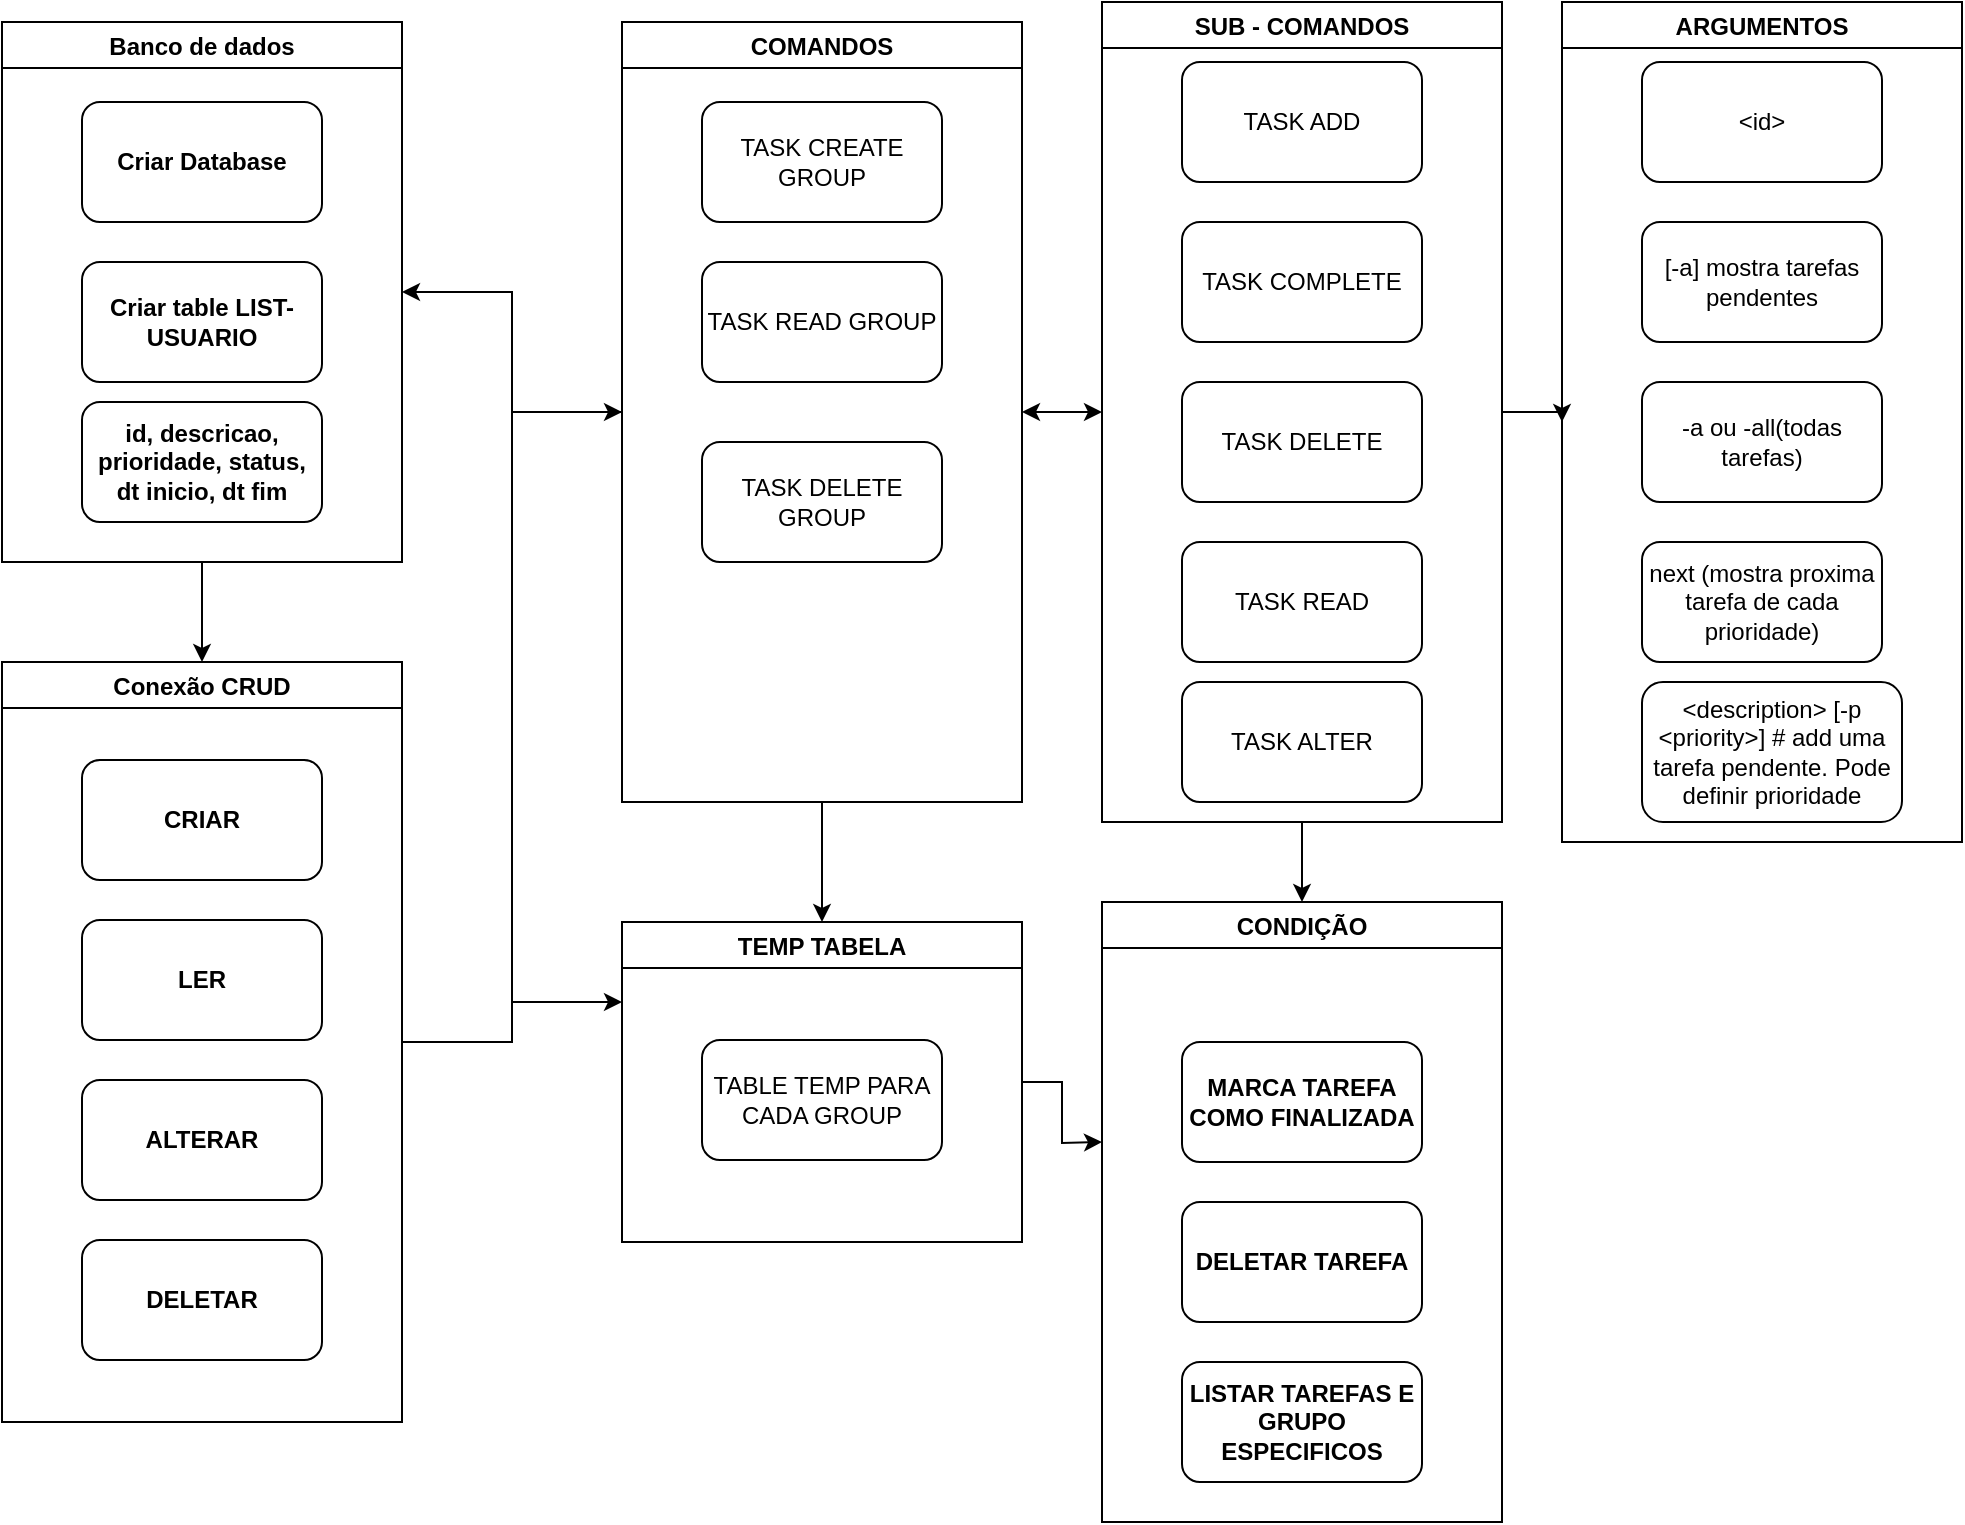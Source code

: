 <mxfile version="20.3.6" type="device"><diagram id="gocnwZnrbKH2PbFXx6hE" name="Página-1"><mxGraphModel dx="1278" dy="668" grid="1" gridSize="10" guides="1" tooltips="1" connect="1" arrows="1" fold="1" page="1" pageScale="1" pageWidth="827" pageHeight="1169" math="0" shadow="0"><root><mxCell id="0"/><mxCell id="1" parent="0"/><mxCell id="4MboUbQ8wt5pbyr7VCbz-31" style="edgeStyle=orthogonalEdgeStyle;rounded=0;orthogonalLoop=1;jettySize=auto;html=1;entryX=0;entryY=0.5;entryDx=0;entryDy=0;" parent="1" source="4MboUbQ8wt5pbyr7VCbz-2" target="4MboUbQ8wt5pbyr7VCbz-11" edge="1"><mxGeometry relative="1" as="geometry"/></mxCell><mxCell id="4MboUbQ8wt5pbyr7VCbz-44" style="edgeStyle=orthogonalEdgeStyle;rounded=0;orthogonalLoop=1;jettySize=auto;html=1;entryX=0;entryY=0.25;entryDx=0;entryDy=0;" parent="1" source="4MboUbQ8wt5pbyr7VCbz-2" target="4MboUbQ8wt5pbyr7VCbz-17" edge="1"><mxGeometry relative="1" as="geometry"/></mxCell><mxCell id="4MboUbQ8wt5pbyr7VCbz-2" value="Conexão CRUD" style="swimlane;" parent="1" vertex="1"><mxGeometry x="60" y="470" width="200" height="380" as="geometry"/></mxCell><mxCell id="4MboUbQ8wt5pbyr7VCbz-6" value="CRIAR" style="rounded=1;whiteSpace=wrap;html=1;fontStyle=1" parent="4MboUbQ8wt5pbyr7VCbz-2" vertex="1"><mxGeometry x="40" y="49" width="120" height="60" as="geometry"/></mxCell><mxCell id="4MboUbQ8wt5pbyr7VCbz-24" value="LER" style="rounded=1;whiteSpace=wrap;html=1;fontStyle=1" parent="4MboUbQ8wt5pbyr7VCbz-2" vertex="1"><mxGeometry x="40" y="129" width="120" height="60" as="geometry"/></mxCell><mxCell id="4MboUbQ8wt5pbyr7VCbz-25" value="ALTERAR" style="rounded=1;whiteSpace=wrap;html=1;fontStyle=1" parent="4MboUbQ8wt5pbyr7VCbz-2" vertex="1"><mxGeometry x="40" y="209" width="120" height="60" as="geometry"/></mxCell><mxCell id="4MboUbQ8wt5pbyr7VCbz-26" value="DELETAR" style="rounded=1;whiteSpace=wrap;html=1;fontStyle=1" parent="4MboUbQ8wt5pbyr7VCbz-2" vertex="1"><mxGeometry x="40" y="289" width="120" height="60" as="geometry"/></mxCell><mxCell id="4MboUbQ8wt5pbyr7VCbz-42" style="edgeStyle=orthogonalEdgeStyle;rounded=0;orthogonalLoop=1;jettySize=auto;html=1;entryX=0.5;entryY=0;entryDx=0;entryDy=0;" parent="1" source="4MboUbQ8wt5pbyr7VCbz-8" target="4MboUbQ8wt5pbyr7VCbz-2" edge="1"><mxGeometry relative="1" as="geometry"/></mxCell><mxCell id="4MboUbQ8wt5pbyr7VCbz-8" value="Banco de dados" style="swimlane;" parent="1" vertex="1"><mxGeometry x="60" y="150" width="200" height="270" as="geometry"/></mxCell><mxCell id="4MboUbQ8wt5pbyr7VCbz-9" value="Criar Database" style="rounded=1;whiteSpace=wrap;html=1;fontStyle=1" parent="4MboUbQ8wt5pbyr7VCbz-8" vertex="1"><mxGeometry x="40" y="40" width="120" height="60" as="geometry"/></mxCell><mxCell id="4MboUbQ8wt5pbyr7VCbz-10" value="Criar table LIST-USUARIO" style="rounded=1;whiteSpace=wrap;html=1;fontStyle=1" parent="4MboUbQ8wt5pbyr7VCbz-8" vertex="1"><mxGeometry x="40" y="120" width="120" height="60" as="geometry"/></mxCell><mxCell id="4MboUbQ8wt5pbyr7VCbz-12" value="id, descricao, prioridade, status, dt inicio, dt fim" style="rounded=1;whiteSpace=wrap;html=1;fontStyle=1" parent="4MboUbQ8wt5pbyr7VCbz-8" vertex="1"><mxGeometry x="40" y="190" width="120" height="60" as="geometry"/></mxCell><mxCell id="4MboUbQ8wt5pbyr7VCbz-43" style="edgeStyle=orthogonalEdgeStyle;rounded=0;orthogonalLoop=1;jettySize=auto;html=1;entryX=1;entryY=0.5;entryDx=0;entryDy=0;" parent="1" source="4MboUbQ8wt5pbyr7VCbz-11" target="4MboUbQ8wt5pbyr7VCbz-8" edge="1"><mxGeometry relative="1" as="geometry"/></mxCell><mxCell id="4MboUbQ8wt5pbyr7VCbz-57" style="edgeStyle=orthogonalEdgeStyle;rounded=0;orthogonalLoop=1;jettySize=auto;html=1;entryX=0.5;entryY=0;entryDx=0;entryDy=0;" parent="1" source="4MboUbQ8wt5pbyr7VCbz-11" target="4MboUbQ8wt5pbyr7VCbz-17" edge="1"><mxGeometry relative="1" as="geometry"/></mxCell><mxCell id="4MboUbQ8wt5pbyr7VCbz-11" value="COMANDOS" style="swimlane;" parent="1" vertex="1"><mxGeometry x="370" y="150" width="200" height="390" as="geometry"/></mxCell><mxCell id="4MboUbQ8wt5pbyr7VCbz-27" value="TASK CREATE GROUP" style="rounded=1;whiteSpace=wrap;html=1;" parent="4MboUbQ8wt5pbyr7VCbz-11" vertex="1"><mxGeometry x="40" y="40" width="120" height="60" as="geometry"/></mxCell><mxCell id="4MboUbQ8wt5pbyr7VCbz-29" value="TASK READ GROUP" style="rounded=1;whiteSpace=wrap;html=1;" parent="4MboUbQ8wt5pbyr7VCbz-11" vertex="1"><mxGeometry x="40" y="120" width="120" height="60" as="geometry"/></mxCell><mxCell id="4MboUbQ8wt5pbyr7VCbz-32" value="TASK DELETE GROUP" style="rounded=1;whiteSpace=wrap;html=1;" parent="4MboUbQ8wt5pbyr7VCbz-11" vertex="1"><mxGeometry x="40" y="210" width="120" height="60" as="geometry"/></mxCell><mxCell id="4MboUbQ8wt5pbyr7VCbz-50" style="edgeStyle=orthogonalEdgeStyle;rounded=0;orthogonalLoop=1;jettySize=auto;html=1;entryX=0.5;entryY=0;entryDx=0;entryDy=0;" parent="1" source="4MboUbQ8wt5pbyr7VCbz-13" target="4MboUbQ8wt5pbyr7VCbz-19" edge="1"><mxGeometry relative="1" as="geometry"/></mxCell><mxCell id="4MboUbQ8wt5pbyr7VCbz-62" style="edgeStyle=orthogonalEdgeStyle;rounded=0;orthogonalLoop=1;jettySize=auto;html=1;exitX=1;exitY=0.5;exitDx=0;exitDy=0;entryX=0;entryY=0.5;entryDx=0;entryDy=0;" parent="1" source="4MboUbQ8wt5pbyr7VCbz-13" target="4MboUbQ8wt5pbyr7VCbz-51" edge="1"><mxGeometry relative="1" as="geometry"/></mxCell><mxCell id="4MboUbQ8wt5pbyr7VCbz-13" value="SUB - COMANDOS" style="swimlane;" parent="1" vertex="1"><mxGeometry x="610" y="140" width="200" height="410" as="geometry"/></mxCell><mxCell id="4MboUbQ8wt5pbyr7VCbz-45" value="TASK ADD" style="rounded=1;whiteSpace=wrap;html=1;" parent="4MboUbQ8wt5pbyr7VCbz-13" vertex="1"><mxGeometry x="40" y="30" width="120" height="60" as="geometry"/></mxCell><mxCell id="4MboUbQ8wt5pbyr7VCbz-46" value="TASK COMPLETE" style="rounded=1;whiteSpace=wrap;html=1;" parent="4MboUbQ8wt5pbyr7VCbz-13" vertex="1"><mxGeometry x="40" y="110" width="120" height="60" as="geometry"/></mxCell><mxCell id="4MboUbQ8wt5pbyr7VCbz-47" value="TASK DELETE" style="rounded=1;whiteSpace=wrap;html=1;" parent="4MboUbQ8wt5pbyr7VCbz-13" vertex="1"><mxGeometry x="40" y="190" width="120" height="60" as="geometry"/></mxCell><mxCell id="4MboUbQ8wt5pbyr7VCbz-48" value="TASK READ" style="rounded=1;whiteSpace=wrap;html=1;" parent="4MboUbQ8wt5pbyr7VCbz-13" vertex="1"><mxGeometry x="40" y="270" width="120" height="60" as="geometry"/></mxCell><mxCell id="4MboUbQ8wt5pbyr7VCbz-49" value="TASK ALTER" style="rounded=1;whiteSpace=wrap;html=1;" parent="4MboUbQ8wt5pbyr7VCbz-13" vertex="1"><mxGeometry x="40" y="340" width="120" height="60" as="geometry"/></mxCell><mxCell id="4MboUbQ8wt5pbyr7VCbz-15" value="" style="endArrow=classic;startArrow=classic;html=1;rounded=0;entryX=0;entryY=0.5;entryDx=0;entryDy=0;exitX=1;exitY=0.5;exitDx=0;exitDy=0;" parent="1" source="4MboUbQ8wt5pbyr7VCbz-11" target="4MboUbQ8wt5pbyr7VCbz-13" edge="1"><mxGeometry width="50" height="50" relative="1" as="geometry"><mxPoint x="390" y="460" as="sourcePoint"/><mxPoint x="440" y="410" as="targetPoint"/></mxGeometry></mxCell><mxCell id="4MboUbQ8wt5pbyr7VCbz-58" style="edgeStyle=orthogonalEdgeStyle;rounded=0;orthogonalLoop=1;jettySize=auto;html=1;" parent="1" source="4MboUbQ8wt5pbyr7VCbz-17" edge="1"><mxGeometry relative="1" as="geometry"><mxPoint x="610" y="710" as="targetPoint"/></mxGeometry></mxCell><mxCell id="4MboUbQ8wt5pbyr7VCbz-17" value="TEMP TABELA" style="swimlane;startSize=23;" parent="1" vertex="1"><mxGeometry x="370" y="600" width="200" height="160" as="geometry"/></mxCell><mxCell id="4MboUbQ8wt5pbyr7VCbz-18" value="TABLE TEMP PARA CADA GROUP" style="rounded=1;whiteSpace=wrap;html=1;" parent="4MboUbQ8wt5pbyr7VCbz-17" vertex="1"><mxGeometry x="40" y="59" width="120" height="60" as="geometry"/></mxCell><mxCell id="4MboUbQ8wt5pbyr7VCbz-19" value="CONDIÇÃO" style="swimlane;" parent="1" vertex="1"><mxGeometry x="610" y="590" width="200" height="310" as="geometry"/></mxCell><mxCell id="4MboUbQ8wt5pbyr7VCbz-20" value="MARCA TAREFA COMO FINALIZADA" style="rounded=1;whiteSpace=wrap;html=1;fontStyle=1" parent="4MboUbQ8wt5pbyr7VCbz-19" vertex="1"><mxGeometry x="40" y="70" width="120" height="60" as="geometry"/></mxCell><mxCell id="4MboUbQ8wt5pbyr7VCbz-21" value="DELETAR TAREFA" style="rounded=1;whiteSpace=wrap;html=1;fontStyle=1" parent="4MboUbQ8wt5pbyr7VCbz-19" vertex="1"><mxGeometry x="40" y="150" width="120" height="60" as="geometry"/></mxCell><mxCell id="4MboUbQ8wt5pbyr7VCbz-22" value="LISTAR TAREFAS E GRUPO ESPECIFICOS" style="rounded=1;whiteSpace=wrap;html=1;fontStyle=1" parent="4MboUbQ8wt5pbyr7VCbz-19" vertex="1"><mxGeometry x="40" y="230" width="120" height="60" as="geometry"/></mxCell><mxCell id="4MboUbQ8wt5pbyr7VCbz-51" value="ARGUMENTOS" style="swimlane;" parent="1" vertex="1"><mxGeometry x="840" y="140" width="200" height="420" as="geometry"/></mxCell><mxCell id="4MboUbQ8wt5pbyr7VCbz-52" value="&amp;lt;id&amp;gt;" style="rounded=1;whiteSpace=wrap;html=1;" parent="4MboUbQ8wt5pbyr7VCbz-51" vertex="1"><mxGeometry x="40" y="30" width="120" height="60" as="geometry"/></mxCell><mxCell id="4MboUbQ8wt5pbyr7VCbz-53" value="[-a] mostra tarefas pendentes" style="rounded=1;whiteSpace=wrap;html=1;" parent="4MboUbQ8wt5pbyr7VCbz-51" vertex="1"><mxGeometry x="40" y="110" width="120" height="60" as="geometry"/></mxCell><mxCell id="4MboUbQ8wt5pbyr7VCbz-54" value="-a ou -all(todas tarefas)" style="rounded=1;whiteSpace=wrap;html=1;" parent="4MboUbQ8wt5pbyr7VCbz-51" vertex="1"><mxGeometry x="40" y="190" width="120" height="60" as="geometry"/></mxCell><mxCell id="4MboUbQ8wt5pbyr7VCbz-55" value="next (mostra proxima tarefa de cada prioridade)" style="rounded=1;whiteSpace=wrap;html=1;" parent="4MboUbQ8wt5pbyr7VCbz-51" vertex="1"><mxGeometry x="40" y="270" width="120" height="60" as="geometry"/></mxCell><mxCell id="4MboUbQ8wt5pbyr7VCbz-56" value="&amp;lt;description&amp;gt; [-p &amp;lt;priority&amp;gt;] # add uma tarefa pendente. Pode definir prioridade" style="rounded=1;whiteSpace=wrap;html=1;" parent="4MboUbQ8wt5pbyr7VCbz-51" vertex="1"><mxGeometry x="40" y="340" width="130" height="70" as="geometry"/></mxCell></root></mxGraphModel></diagram></mxfile>